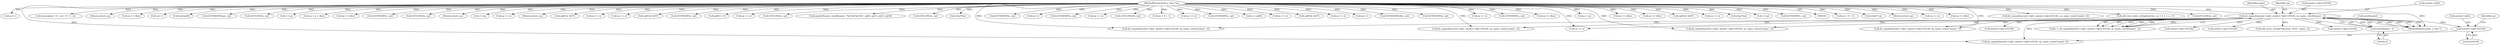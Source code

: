 digraph "0_php-src_2fefae47716d501aec41c1102f3fd4531f070b05_0@pointer" {
"1000526" [label="(Call,answer->qb2+65536)"];
"1000135" [label="(Call,dn_expand(answer->qb2, answer->qb2+65536, cp, name, sizeof(name) - 2))"];
"1000106" [label="(MethodParameterIn,u_char *cp)"];
"1000146" [label="(Call,sizeof(name) - 2)"];
"1000157" [label="(Call,cp += n)"];
"1000471" [label="(Call,cp + ll + 1)"];
"1000227" [label="(Call,(char*) cp)"];
"1001216" [label="(Return,return cp;)"];
"1000385" [label="(Call,cp += n)"];
"1000133" [label="(Call,n = dn_expand(answer->qb2, answer->qb2+65536, cp, name, sizeof(name) - 2))"];
"1000272" [label="(Call,cp += dlen)"];
"1000555" [label="(Call,dn_expand(answer->qb2, answer->qb2+65536, cp, name, (sizeof name) -2))"];
"1000991" [label="(Call,dn_expand(answer->qb2, answer->qb2+65536, cp, name, (sizeof name) - 2))"];
"1000995" [label="(Call,answer->qb2+65536)"];
"1001173" [label="(Call,dn_expand(answer->qb2, answer->qb2+65536, cp, name, (sizeof name) - 2))"];
"1000469" [label="(Call,add_next_index_stringl(entries, cp + ll + 1, n, 1))"];
"1000602" [label="(Call,GETLONG(n, cp))"];
"1000872" [label="(Call,cp++)"];
"1000147" [label="(Call,sizeof(name))"];
"1000459" [label="(Call,memcpy(tp + ll , cp + ll + 1, n))"];
"1000139" [label="(Call,answer->qb2+65536)"];
"1000190" [label="(Return,return cp;)"];
"1000490" [label="(Call,cp += dlen)"];
"1000527" [label="(Call,answer->qb2)"];
"1000394" [label="(Call,cp++)"];
"1000757" [label="(Call,(int)cp[0])"];
"1000160" [label="(Call,GETSHORT(type, cp))"];
"1000531" [label="(Identifier,cp)"];
"1000618" [label="(Call,GETLONG(n, cp))"];
"1001144" [label="(Call,++cp)"];
"1000983" [label="(Call,cp < p + dlen)"];
"1001212" [label="(Call,cp += dlen)"];
"1001030" [label="(Call,GETSHORT(n, cp))"];
"1000586" [label="(Call,GETLONG(n, cp))"];
"1000181" [label="(Return,return cp;)"];
"1001124" [label="(Call,++cp)"];
"1000544" [label="(Call,cp += n)"];
"1000237" [label="(Return,return cp;)"];
"1001113" [label="(Call,cp[0] & 0xFF)"];
"1000577" [label="(Call,cp += n)"];
"1001078" [label="(Call,cp += n)"];
"1001153" [label="(Call,cp[0] & 0xFF)"];
"1000888" [label="(Call,GETSHORT(s, cp))"];
"1000801" [label="(Call,cp[0] != 0)"];
"1000351" [label="(Call,cp += n)"];
"1000594" [label="(Call,GETLONG(n, cp))"];
"1000149" [label="(Literal,2)"];
"1000249" [label="(Call,snprintf(name, sizeof(name), \"%d.%d.%d.%d\", cp[0], cp[1], cp[2], cp[3]))"];
"1000610" [label="(Call,GETLONG(n, cp))"];
"1000530" [label="(Literal,65536)"];
"1000146" [label="(Call,sizeof(name) - 2)"];
"1000380" [label="(Call,(char*)cp)"];
"1001056" [label="(Call,dn_expand(answer->qb2, answer->qb2+65536, cp, name, (sizeof name) - 2))"];
"1001038" [label="(Call,GETSHORT(n, cp))"];
"1000374" [label="(Call,cp++)"];
"1000283" [label="(Call,GETSHORT(n, cp))"];
"1000526" [label="(Call,answer->qb2+65536)"];
"1000405" [label="(Call,cp += n)"];
"1001060" [label="(Call,answer->qb2+65536)"];
"1000198" [label="(Call,add_assoc_string(*subarray, \"host\", name, 1))"];
"1000163" [label="(Call,GETLONG(ttl, cp))"];
"1000463" [label="(Call,cp + ll + 1)"];
"1001168" [label="(Call,cp += n)"];
"1001095" [label="(Call,GETSHORT(n, cp))"];
"1000440" [label="(Call,n = cp[ll])"];
"1001195" [label="(Call,cp += n)"];
"1000829" [label="(Call,cp[0] & 0xFF)"];
"1001148" [label="(Call,cp += n)"];
"1000106" [label="(MethodParameterIn,u_char *cp)"];
"1000763" [label="(Call,cp++)"];
"1000166" [label="(Call,GETSHORT(dlen, cp))"];
"1001103" [label="(Call,GETSHORT(n, cp))"];
"1000136" [label="(Call,answer->qb2)"];
"1000333" [label="(Call,answer->qb2+65536)"];
"1000329" [label="(Call,dn_expand(answer->qb2, answer->qb2+65536, cp, name, (sizeof name) - 2))"];
"1000145" [label="(Identifier,name)"];
"1001013" [label="(Call,cp += n)"];
"1001046" [label="(Call,GETSHORT(n, cp))"];
"1000178" [label="(Call,cp += dlen)"];
"1000522" [label="(Call,dn_expand(answer->qb2, answer->qb2+65536, cp, name, (sizeof name) -2))"];
"1000745" [label="(Call,p = cp)"];
"1000144" [label="(Identifier,cp)"];
"1001218" [label="(MethodReturn,static u_char *)"];
"1000234" [label="(Call,cp += dlen)"];
"1000187" [label="(Call,cp += dlen)"];
"1001133" [label="(Call,cp[0] & 0xFF)"];
"1000135" [label="(Call,dn_expand(answer->qb2, answer->qb2+65536, cp, name, sizeof(name) - 2))"];
"1001177" [label="(Call,answer->qb2+65536)"];
"1001128" [label="(Call,cp += n)"];
"1000400" [label="(Call,(char*)cp)"];
"1001164" [label="(Call,++cp)"];
"1000643" [label="(Call,GETSHORT(s, cp))"];
"1000526" -> "1000522"  [label="AST: "];
"1000526" -> "1000530"  [label="CFG: "];
"1000527" -> "1000526"  [label="AST: "];
"1000530" -> "1000526"  [label="AST: "];
"1000531" -> "1000526"  [label="CFG: "];
"1000135" -> "1000526"  [label="DDG: "];
"1000135" -> "1000133"  [label="AST: "];
"1000135" -> "1000146"  [label="CFG: "];
"1000136" -> "1000135"  [label="AST: "];
"1000139" -> "1000135"  [label="AST: "];
"1000144" -> "1000135"  [label="AST: "];
"1000145" -> "1000135"  [label="AST: "];
"1000146" -> "1000135"  [label="AST: "];
"1000133" -> "1000135"  [label="CFG: "];
"1000135" -> "1001218"  [label="DDG: "];
"1000135" -> "1001218"  [label="DDG: "];
"1000135" -> "1001218"  [label="DDG: "];
"1000135" -> "1001218"  [label="DDG: "];
"1000135" -> "1001218"  [label="DDG: "];
"1000135" -> "1000133"  [label="DDG: "];
"1000135" -> "1000133"  [label="DDG: "];
"1000135" -> "1000133"  [label="DDG: "];
"1000135" -> "1000133"  [label="DDG: "];
"1000135" -> "1000133"  [label="DDG: "];
"1000106" -> "1000135"  [label="DDG: "];
"1000146" -> "1000135"  [label="DDG: "];
"1000135" -> "1000157"  [label="DDG: "];
"1000135" -> "1000198"  [label="DDG: "];
"1000135" -> "1000329"  [label="DDG: "];
"1000135" -> "1000333"  [label="DDG: "];
"1000135" -> "1000522"  [label="DDG: "];
"1000135" -> "1000991"  [label="DDG: "];
"1000135" -> "1000995"  [label="DDG: "];
"1000135" -> "1001056"  [label="DDG: "];
"1000135" -> "1001060"  [label="DDG: "];
"1000135" -> "1001173"  [label="DDG: "];
"1000135" -> "1001177"  [label="DDG: "];
"1000106" -> "1000105"  [label="AST: "];
"1000106" -> "1001218"  [label="DDG: "];
"1000106" -> "1000157"  [label="DDG: "];
"1000106" -> "1000160"  [label="DDG: "];
"1000106" -> "1000163"  [label="DDG: "];
"1000106" -> "1000166"  [label="DDG: "];
"1000106" -> "1000178"  [label="DDG: "];
"1000106" -> "1000181"  [label="DDG: "];
"1000106" -> "1000187"  [label="DDG: "];
"1000106" -> "1000190"  [label="DDG: "];
"1000106" -> "1000227"  [label="DDG: "];
"1000106" -> "1000234"  [label="DDG: "];
"1000106" -> "1000237"  [label="DDG: "];
"1000106" -> "1000249"  [label="DDG: "];
"1000106" -> "1000272"  [label="DDG: "];
"1000106" -> "1000283"  [label="DDG: "];
"1000106" -> "1000329"  [label="DDG: "];
"1000106" -> "1000351"  [label="DDG: "];
"1000106" -> "1000374"  [label="DDG: "];
"1000106" -> "1000380"  [label="DDG: "];
"1000106" -> "1000385"  [label="DDG: "];
"1000106" -> "1000394"  [label="DDG: "];
"1000106" -> "1000400"  [label="DDG: "];
"1000106" -> "1000405"  [label="DDG: "];
"1000106" -> "1000440"  [label="DDG: "];
"1000106" -> "1000459"  [label="DDG: "];
"1000106" -> "1000463"  [label="DDG: "];
"1000106" -> "1000469"  [label="DDG: "];
"1000106" -> "1000471"  [label="DDG: "];
"1000106" -> "1000490"  [label="DDG: "];
"1000106" -> "1000522"  [label="DDG: "];
"1000106" -> "1000544"  [label="DDG: "];
"1000106" -> "1000555"  [label="DDG: "];
"1000106" -> "1000577"  [label="DDG: "];
"1000106" -> "1000586"  [label="DDG: "];
"1000106" -> "1000594"  [label="DDG: "];
"1000106" -> "1000602"  [label="DDG: "];
"1000106" -> "1000610"  [label="DDG: "];
"1000106" -> "1000618"  [label="DDG: "];
"1000106" -> "1000643"  [label="DDG: "];
"1000106" -> "1000745"  [label="DDG: "];
"1000106" -> "1000757"  [label="DDG: "];
"1000106" -> "1000763"  [label="DDG: "];
"1000106" -> "1000801"  [label="DDG: "];
"1000106" -> "1000829"  [label="DDG: "];
"1000106" -> "1000872"  [label="DDG: "];
"1000106" -> "1000888"  [label="DDG: "];
"1000106" -> "1000983"  [label="DDG: "];
"1000106" -> "1000991"  [label="DDG: "];
"1000106" -> "1001013"  [label="DDG: "];
"1000106" -> "1001030"  [label="DDG: "];
"1000106" -> "1001038"  [label="DDG: "];
"1000106" -> "1001046"  [label="DDG: "];
"1000106" -> "1001056"  [label="DDG: "];
"1000106" -> "1001078"  [label="DDG: "];
"1000106" -> "1001095"  [label="DDG: "];
"1000106" -> "1001103"  [label="DDG: "];
"1000106" -> "1001113"  [label="DDG: "];
"1000106" -> "1001124"  [label="DDG: "];
"1000106" -> "1001128"  [label="DDG: "];
"1000106" -> "1001133"  [label="DDG: "];
"1000106" -> "1001144"  [label="DDG: "];
"1000106" -> "1001148"  [label="DDG: "];
"1000106" -> "1001153"  [label="DDG: "];
"1000106" -> "1001164"  [label="DDG: "];
"1000106" -> "1001168"  [label="DDG: "];
"1000106" -> "1001173"  [label="DDG: "];
"1000106" -> "1001195"  [label="DDG: "];
"1000106" -> "1001212"  [label="DDG: "];
"1000106" -> "1001216"  [label="DDG: "];
"1000146" -> "1000149"  [label="CFG: "];
"1000147" -> "1000146"  [label="AST: "];
"1000149" -> "1000146"  [label="AST: "];
}
